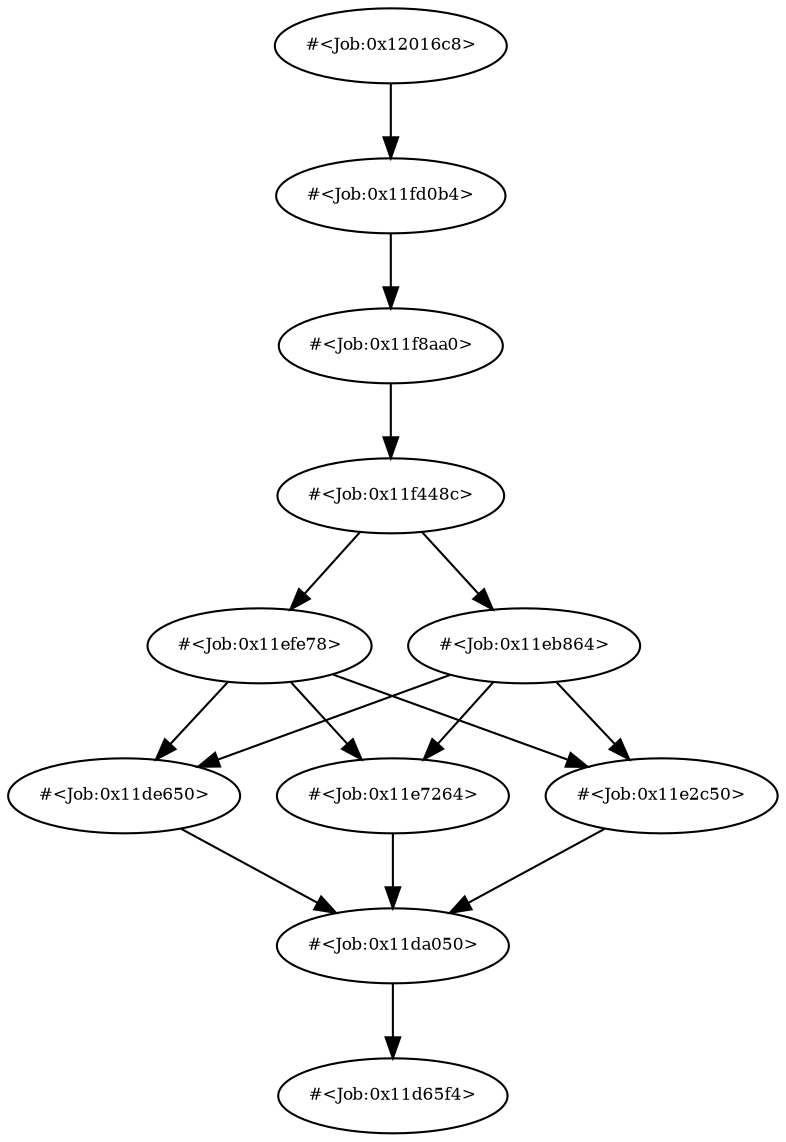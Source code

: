 digraph RGL__DirectedAdjacencyGraph {
    "#<Job:0x11f8aa0>" [
        fontsize = 8,
        label = "#<Job:0x11f8aa0>"
    ]

    "#<Job:0x11de650>" [
        fontsize = 8,
        label = "#<Job:0x11de650>"
    ]

    "#<Job:0x11e7264>" [
        fontsize = 8,
        label = "#<Job:0x11e7264>"
    ]

    "#<Job:0x11efe78>" [
        fontsize = 8,
        label = "#<Job:0x11efe78>"
    ]

    "#<Job:0x11d65f4>" [
        fontsize = 8,
        label = "#<Job:0x11d65f4>"
    ]

    "#<Job:0x11fd0b4>" [
        fontsize = 8,
        label = "#<Job:0x11fd0b4>"
    ]

    "#<Job:0x11da050>" [
        fontsize = 8,
        label = "#<Job:0x11da050>"
    ]

    "#<Job:0x11f448c>" [
        fontsize = 8,
        label = "#<Job:0x11f448c>"
    ]

    "#<Job:0x11e2c50>" [
        fontsize = 8,
        label = "#<Job:0x11e2c50>"
    ]

    "#<Job:0x11eb864>" [
        fontsize = 8,
        label = "#<Job:0x11eb864>"
    ]

    "#<Job:0x12016c8>" [
        fontsize = 8,
        label = "#<Job:0x12016c8>"
    ]

    "#<Job:0x11f8aa0>" -> "#<Job:0x11f448c>" [
        fontsize = 8
    ]

    "#<Job:0x11de650>" -> "#<Job:0x11da050>" [
        fontsize = 8
    ]

    "#<Job:0x11e7264>" -> "#<Job:0x11da050>" [
        fontsize = 8
    ]

    "#<Job:0x11efe78>" -> "#<Job:0x11de650>" [
        fontsize = 8
    ]

    "#<Job:0x11efe78>" -> "#<Job:0x11e7264>" [
        fontsize = 8
    ]

    "#<Job:0x11efe78>" -> "#<Job:0x11e2c50>" [
        fontsize = 8
    ]

    "#<Job:0x11fd0b4>" -> "#<Job:0x11f8aa0>" [
        fontsize = 8
    ]

    "#<Job:0x11da050>" -> "#<Job:0x11d65f4>" [
        fontsize = 8
    ]

    "#<Job:0x11f448c>" -> "#<Job:0x11efe78>" [
        fontsize = 8
    ]

    "#<Job:0x11f448c>" -> "#<Job:0x11eb864>" [
        fontsize = 8
    ]

    "#<Job:0x11e2c50>" -> "#<Job:0x11da050>" [
        fontsize = 8
    ]

    "#<Job:0x11eb864>" -> "#<Job:0x11de650>" [
        fontsize = 8
    ]

    "#<Job:0x11eb864>" -> "#<Job:0x11e7264>" [
        fontsize = 8
    ]

    "#<Job:0x11eb864>" -> "#<Job:0x11e2c50>" [
        fontsize = 8
    ]

    "#<Job:0x12016c8>" -> "#<Job:0x11fd0b4>" [
        fontsize = 8
    ]
}
